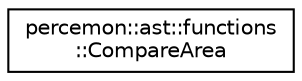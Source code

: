 digraph "Graphical Class Hierarchy"
{
 // LATEX_PDF_SIZE
  edge [fontname="Helvetica",fontsize="10",labelfontname="Helvetica",labelfontsize="10"];
  node [fontname="Helvetica",fontsize="10",shape=record];
  rankdir="LR";
  Node0 [label="percemon::ast::functions\l::CompareArea",height=0.2,width=0.4,color="black", fillcolor="white", style="filled",URL="$structpercemon_1_1ast_1_1functions_1_1CompareArea.html",tooltip=" "];
}
